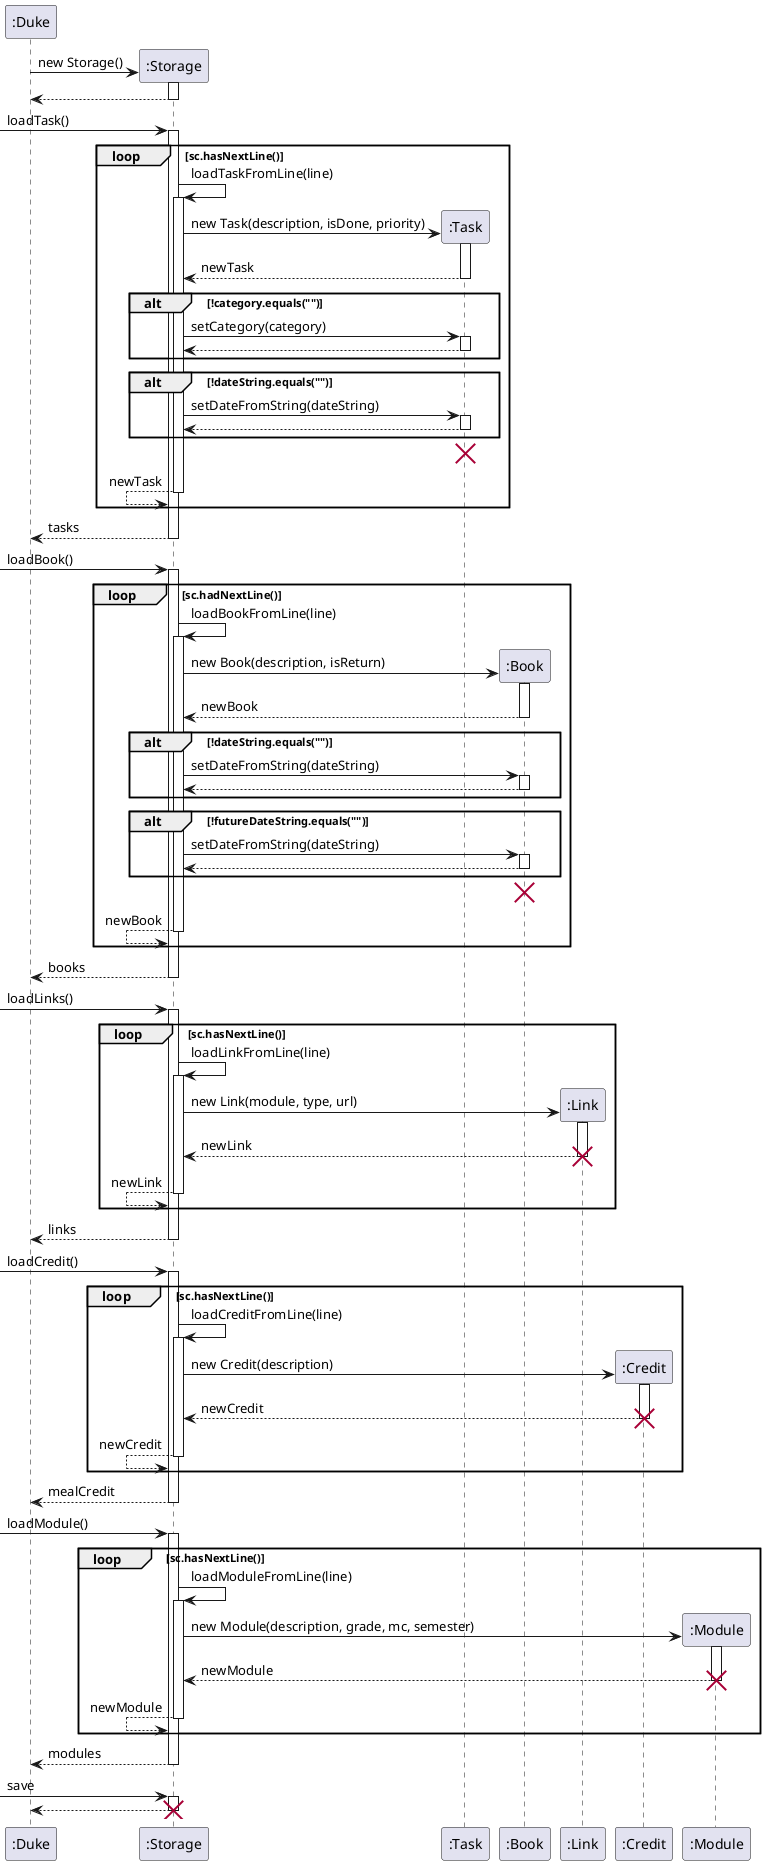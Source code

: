 @startuml
participant ":Duke" as Duke
participant ":Storage" as Storage
participant ":Task" as Task
participant ":Book" as Book
participant ":Link" as Link
participant ":Credit" as Credit
participant ":Module" as Module

create Storage
Duke -> Storage : new Storage()
activate Storage

Duke <-- Storage
deactivate Storage

-> Storage : loadTask()
activate Storage

loop sc.hasNextLine()

Storage -> Storage : loadTaskFromLine(line)
activate Storage

create Task
Storage -> Task : new Task(description, isDone, priority)
activate Task

Storage <-- Task : newTask
deactivate Task

alt !category.equals("")

Storage -> Task : setCategory(category)
activate Task

Storage <-- Task
deactivate Task

end

alt !dateString.equals("")

Storage -> Task : setDateFromString(dateString)
activate Task

Storage <-- Task
deactivate Task

end

destroy Task

Storage <-- Storage : newTask
deactivate Storage

end

Duke <-- Storage : tasks
deactivate Storage

-> Storage : loadBook()
activate Storage

loop sc.hadNextLine()

Storage -> Storage : loadBookFromLine(line)
activate Storage

create Book
Storage -> Book : new Book(description, isReturn)
activate Book

Storage <-- Book : newBook
deactivate Book

alt !dateString.equals("")

Storage -> Book : setDateFromString(dateString)
activate Book

Storage <-- Book
deactivate Book

end

alt !futureDateString.equals("")

Storage -> Book : setDateFromString(dateString)
activate Book

Storage <-- Book
deactivate Book

end

destroy Book

Storage <-- Storage : newBook
deactivate Storage

end

Duke <-- Storage : books
deactivate Storage

-> Storage : loadLinks()
activate Storage

loop sc.hasNextLine()

Storage -> Storage : loadLinkFromLine(line)
activate Storage

create Link
Storage -> Link : new Link(module, type, url)
activate Link

Storage <-- Link : newLink
deactivate Link

destroy Link

Storage <-- Storage : newLink
deactivate Storage

end

Duke <-- Storage : links
deactivate Storage

-> Storage : loadCredit()
activate Storage

loop sc.hasNextLine()

Storage -> Storage : loadCreditFromLine(line)
activate Storage

create Credit
Storage -> Credit : new Credit(description)
activate Credit

Storage <-- Credit : newCredit
deactivate Credit

destroy Credit

Storage <-- Storage : newCredit
deactivate Storage

end

Duke <-- Storage : mealCredit
deactivate Storage

-> Storage : loadModule()
activate Storage

loop sc.hasNextLine()

Storage -> Storage : loadModuleFromLine(line)
activate Storage

create Module
Storage -> Module : new Module(description, grade, mc, semester)
activate Module

Storage <-- Module : newModule
deactivate Module

destroy Module

Storage <-- Storage : newModule
deactivate Storage

end

Duke <-- Storage : modules
deactivate Storage

-> Storage : save
activate Storage

Duke <-- Storage
deactivate Storage

destroy Storage
@enduml
